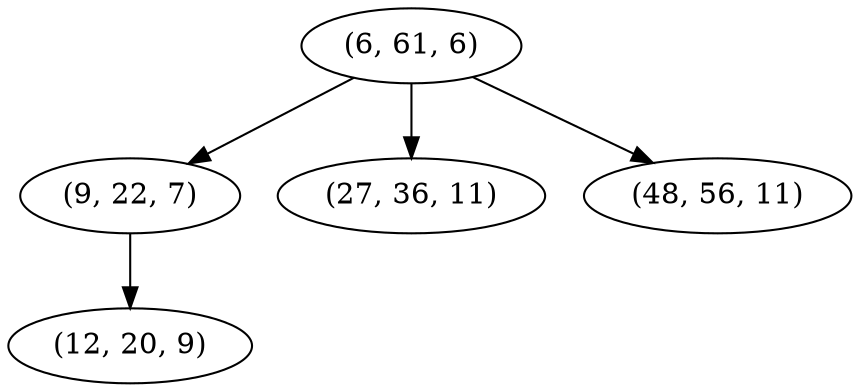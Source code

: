 digraph tree {
    "(6, 61, 6)";
    "(9, 22, 7)";
    "(12, 20, 9)";
    "(27, 36, 11)";
    "(48, 56, 11)";
    "(6, 61, 6)" -> "(9, 22, 7)";
    "(6, 61, 6)" -> "(27, 36, 11)";
    "(6, 61, 6)" -> "(48, 56, 11)";
    "(9, 22, 7)" -> "(12, 20, 9)";
}
